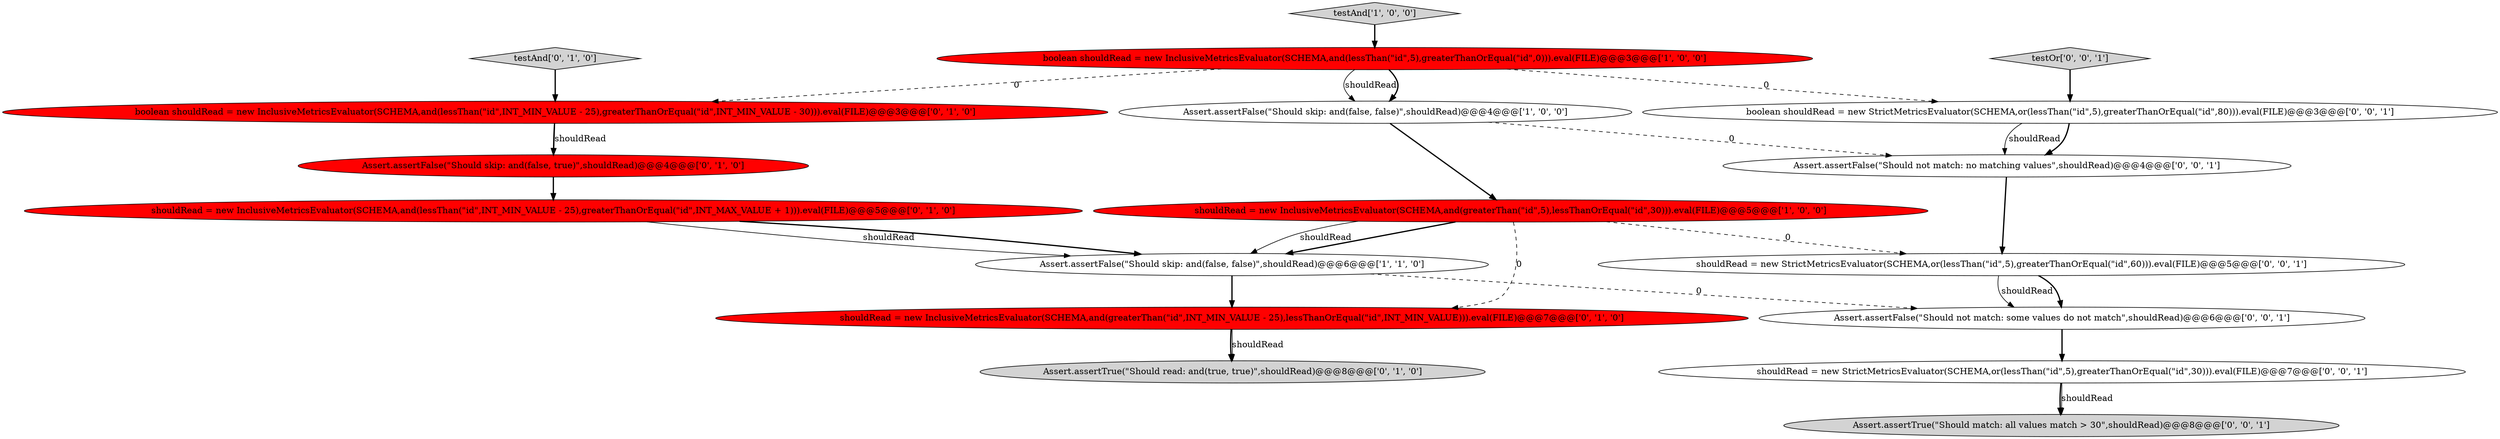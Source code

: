 digraph {
17 [style = filled, label = "Assert.assertFalse(\"Should not match: some values do not match\",shouldRead)@@@6@@@['0', '0', '1']", fillcolor = white, shape = ellipse image = "AAA0AAABBB3BBB"];
15 [style = filled, label = "shouldRead = new StrictMetricsEvaluator(SCHEMA,or(lessThan(\"id\",5),greaterThanOrEqual(\"id\",30))).eval(FILE)@@@7@@@['0', '0', '1']", fillcolor = white, shape = ellipse image = "AAA0AAABBB3BBB"];
8 [style = filled, label = "testAnd['0', '1', '0']", fillcolor = lightgray, shape = diamond image = "AAA0AAABBB2BBB"];
2 [style = filled, label = "shouldRead = new InclusiveMetricsEvaluator(SCHEMA,and(greaterThan(\"id\",5),lessThanOrEqual(\"id\",30))).eval(FILE)@@@5@@@['1', '0', '0']", fillcolor = red, shape = ellipse image = "AAA1AAABBB1BBB"];
10 [style = filled, label = "shouldRead = new InclusiveMetricsEvaluator(SCHEMA,and(lessThan(\"id\",INT_MIN_VALUE - 25),greaterThanOrEqual(\"id\",INT_MAX_VALUE + 1))).eval(FILE)@@@5@@@['0', '1', '0']", fillcolor = red, shape = ellipse image = "AAA1AAABBB2BBB"];
14 [style = filled, label = "shouldRead = new StrictMetricsEvaluator(SCHEMA,or(lessThan(\"id\",5),greaterThanOrEqual(\"id\",60))).eval(FILE)@@@5@@@['0', '0', '1']", fillcolor = white, shape = ellipse image = "AAA0AAABBB3BBB"];
12 [style = filled, label = "boolean shouldRead = new StrictMetricsEvaluator(SCHEMA,or(lessThan(\"id\",5),greaterThanOrEqual(\"id\",80))).eval(FILE)@@@3@@@['0', '0', '1']", fillcolor = white, shape = ellipse image = "AAA0AAABBB3BBB"];
3 [style = filled, label = "boolean shouldRead = new InclusiveMetricsEvaluator(SCHEMA,and(lessThan(\"id\",5),greaterThanOrEqual(\"id\",0))).eval(FILE)@@@3@@@['1', '0', '0']", fillcolor = red, shape = ellipse image = "AAA1AAABBB1BBB"];
4 [style = filled, label = "Assert.assertFalse(\"Should skip: and(false, false)\",shouldRead)@@@4@@@['1', '0', '0']", fillcolor = white, shape = ellipse image = "AAA0AAABBB1BBB"];
13 [style = filled, label = "testOr['0', '0', '1']", fillcolor = lightgray, shape = diamond image = "AAA0AAABBB3BBB"];
7 [style = filled, label = "boolean shouldRead = new InclusiveMetricsEvaluator(SCHEMA,and(lessThan(\"id\",INT_MIN_VALUE - 25),greaterThanOrEqual(\"id\",INT_MIN_VALUE - 30))).eval(FILE)@@@3@@@['0', '1', '0']", fillcolor = red, shape = ellipse image = "AAA1AAABBB2BBB"];
16 [style = filled, label = "Assert.assertTrue(\"Should match: all values match > 30\",shouldRead)@@@8@@@['0', '0', '1']", fillcolor = lightgray, shape = ellipse image = "AAA0AAABBB3BBB"];
6 [style = filled, label = "Assert.assertTrue(\"Should read: and(true, true)\",shouldRead)@@@8@@@['0', '1', '0']", fillcolor = lightgray, shape = ellipse image = "AAA0AAABBB2BBB"];
5 [style = filled, label = "shouldRead = new InclusiveMetricsEvaluator(SCHEMA,and(greaterThan(\"id\",INT_MIN_VALUE - 25),lessThanOrEqual(\"id\",INT_MIN_VALUE))).eval(FILE)@@@7@@@['0', '1', '0']", fillcolor = red, shape = ellipse image = "AAA1AAABBB2BBB"];
0 [style = filled, label = "testAnd['1', '0', '0']", fillcolor = lightgray, shape = diamond image = "AAA0AAABBB1BBB"];
9 [style = filled, label = "Assert.assertFalse(\"Should skip: and(false, true)\",shouldRead)@@@4@@@['0', '1', '0']", fillcolor = red, shape = ellipse image = "AAA1AAABBB2BBB"];
1 [style = filled, label = "Assert.assertFalse(\"Should skip: and(false, false)\",shouldRead)@@@6@@@['1', '1', '0']", fillcolor = white, shape = ellipse image = "AAA0AAABBB1BBB"];
11 [style = filled, label = "Assert.assertFalse(\"Should not match: no matching values\",shouldRead)@@@4@@@['0', '0', '1']", fillcolor = white, shape = ellipse image = "AAA0AAABBB3BBB"];
1->5 [style = bold, label=""];
0->3 [style = bold, label=""];
12->11 [style = solid, label="shouldRead"];
14->17 [style = solid, label="shouldRead"];
11->14 [style = bold, label=""];
3->7 [style = dashed, label="0"];
5->6 [style = solid, label="shouldRead"];
2->1 [style = bold, label=""];
12->11 [style = bold, label=""];
3->4 [style = solid, label="shouldRead"];
14->17 [style = bold, label=""];
2->1 [style = solid, label="shouldRead"];
4->2 [style = bold, label=""];
9->10 [style = bold, label=""];
15->16 [style = bold, label=""];
3->4 [style = bold, label=""];
8->7 [style = bold, label=""];
7->9 [style = bold, label=""];
2->5 [style = dashed, label="0"];
1->17 [style = dashed, label="0"];
13->12 [style = bold, label=""];
3->12 [style = dashed, label="0"];
5->6 [style = bold, label=""];
2->14 [style = dashed, label="0"];
7->9 [style = solid, label="shouldRead"];
17->15 [style = bold, label=""];
15->16 [style = solid, label="shouldRead"];
4->11 [style = dashed, label="0"];
10->1 [style = solid, label="shouldRead"];
10->1 [style = bold, label=""];
}
